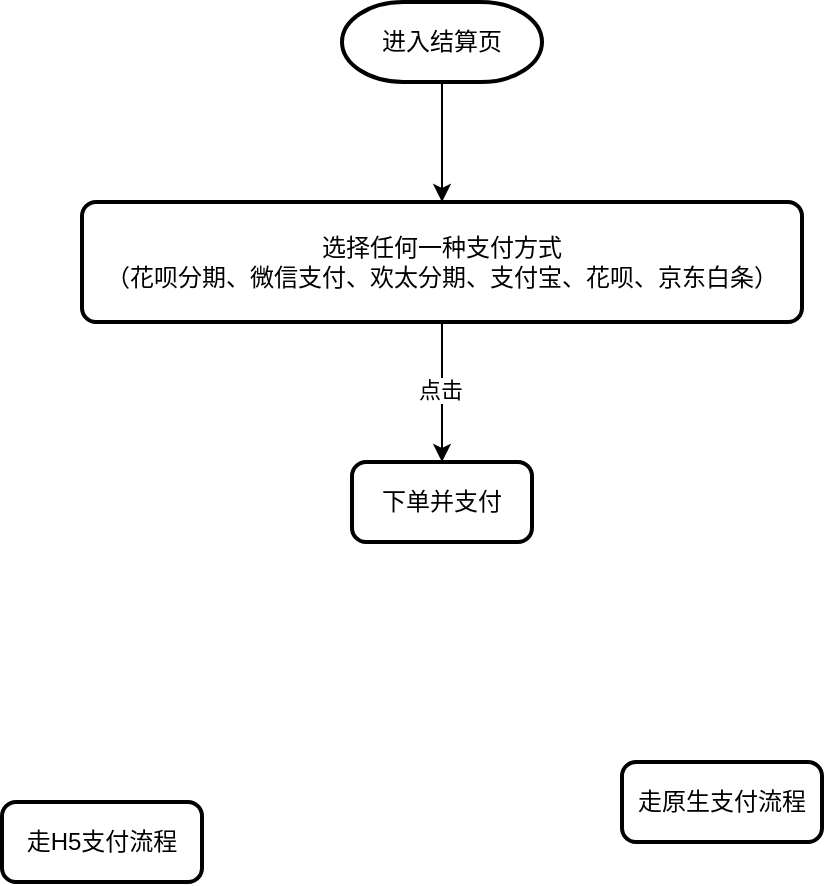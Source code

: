 <mxfile version="23.0.2" type="github">
  <diagram name="第 1 页" id="iy5L7cvPKMk64nNim1CG">
    <mxGraphModel dx="1434" dy="961" grid="1" gridSize="10" guides="1" tooltips="1" connect="1" arrows="1" fold="1" page="1" pageScale="1" pageWidth="827" pageHeight="1169" math="0" shadow="0">
      <root>
        <mxCell id="0" />
        <mxCell id="1" parent="0" />
        <mxCell id="1n4jK1zSNOp-hIoteOij-7" style="edgeStyle=orthogonalEdgeStyle;rounded=0;orthogonalLoop=1;jettySize=auto;html=1;entryX=0.5;entryY=0;entryDx=0;entryDy=0;" edge="1" parent="1" source="YPu-V1tJ_W18TCsgV1Ht-1" target="YPu-V1tJ_W18TCsgV1Ht-2">
          <mxGeometry relative="1" as="geometry" />
        </mxCell>
        <mxCell id="YPu-V1tJ_W18TCsgV1Ht-1" value="进入结算页" style="strokeWidth=2;html=1;shape=mxgraph.flowchart.terminator;whiteSpace=wrap;" parent="1" vertex="1">
          <mxGeometry x="300" y="40" width="100" height="40" as="geometry" />
        </mxCell>
        <mxCell id="1n4jK1zSNOp-hIoteOij-8" style="edgeStyle=orthogonalEdgeStyle;rounded=0;orthogonalLoop=1;jettySize=auto;html=1;exitX=0.5;exitY=1;exitDx=0;exitDy=0;" edge="1" parent="1" source="YPu-V1tJ_W18TCsgV1Ht-2" target="1n4jK1zSNOp-hIoteOij-4">
          <mxGeometry relative="1" as="geometry" />
        </mxCell>
        <mxCell id="1n4jK1zSNOp-hIoteOij-9" value="点击" style="edgeLabel;html=1;align=center;verticalAlign=middle;resizable=0;points=[];" vertex="1" connectable="0" parent="1n4jK1zSNOp-hIoteOij-8">
          <mxGeometry x="-0.029" y="-1" relative="1" as="geometry">
            <mxPoint as="offset" />
          </mxGeometry>
        </mxCell>
        <mxCell id="YPu-V1tJ_W18TCsgV1Ht-2" value="选择任何一种支付方式&lt;br&gt;（花呗分期、微信支付、欢太分期、支付宝、花呗、京东白条）" style="rounded=1;whiteSpace=wrap;html=1;absoluteArcSize=1;arcSize=14;strokeWidth=2;" parent="1" vertex="1">
          <mxGeometry x="170" y="140" width="360" height="60" as="geometry" />
        </mxCell>
        <mxCell id="1n4jK1zSNOp-hIoteOij-2" value="走H5支付流程" style="rounded=1;whiteSpace=wrap;html=1;absoluteArcSize=1;arcSize=14;strokeWidth=2;" vertex="1" parent="1">
          <mxGeometry x="130" y="440" width="100" height="40" as="geometry" />
        </mxCell>
        <mxCell id="1n4jK1zSNOp-hIoteOij-3" value="走原生支付流程" style="rounded=1;whiteSpace=wrap;html=1;absoluteArcSize=1;arcSize=14;strokeWidth=2;" vertex="1" parent="1">
          <mxGeometry x="440" y="420" width="100" height="40" as="geometry" />
        </mxCell>
        <mxCell id="1n4jK1zSNOp-hIoteOij-4" value="下单并支付" style="rounded=1;whiteSpace=wrap;html=1;absoluteArcSize=1;arcSize=14;strokeWidth=2;" vertex="1" parent="1">
          <mxGeometry x="305" y="270" width="90" height="40" as="geometry" />
        </mxCell>
      </root>
    </mxGraphModel>
  </diagram>
</mxfile>
